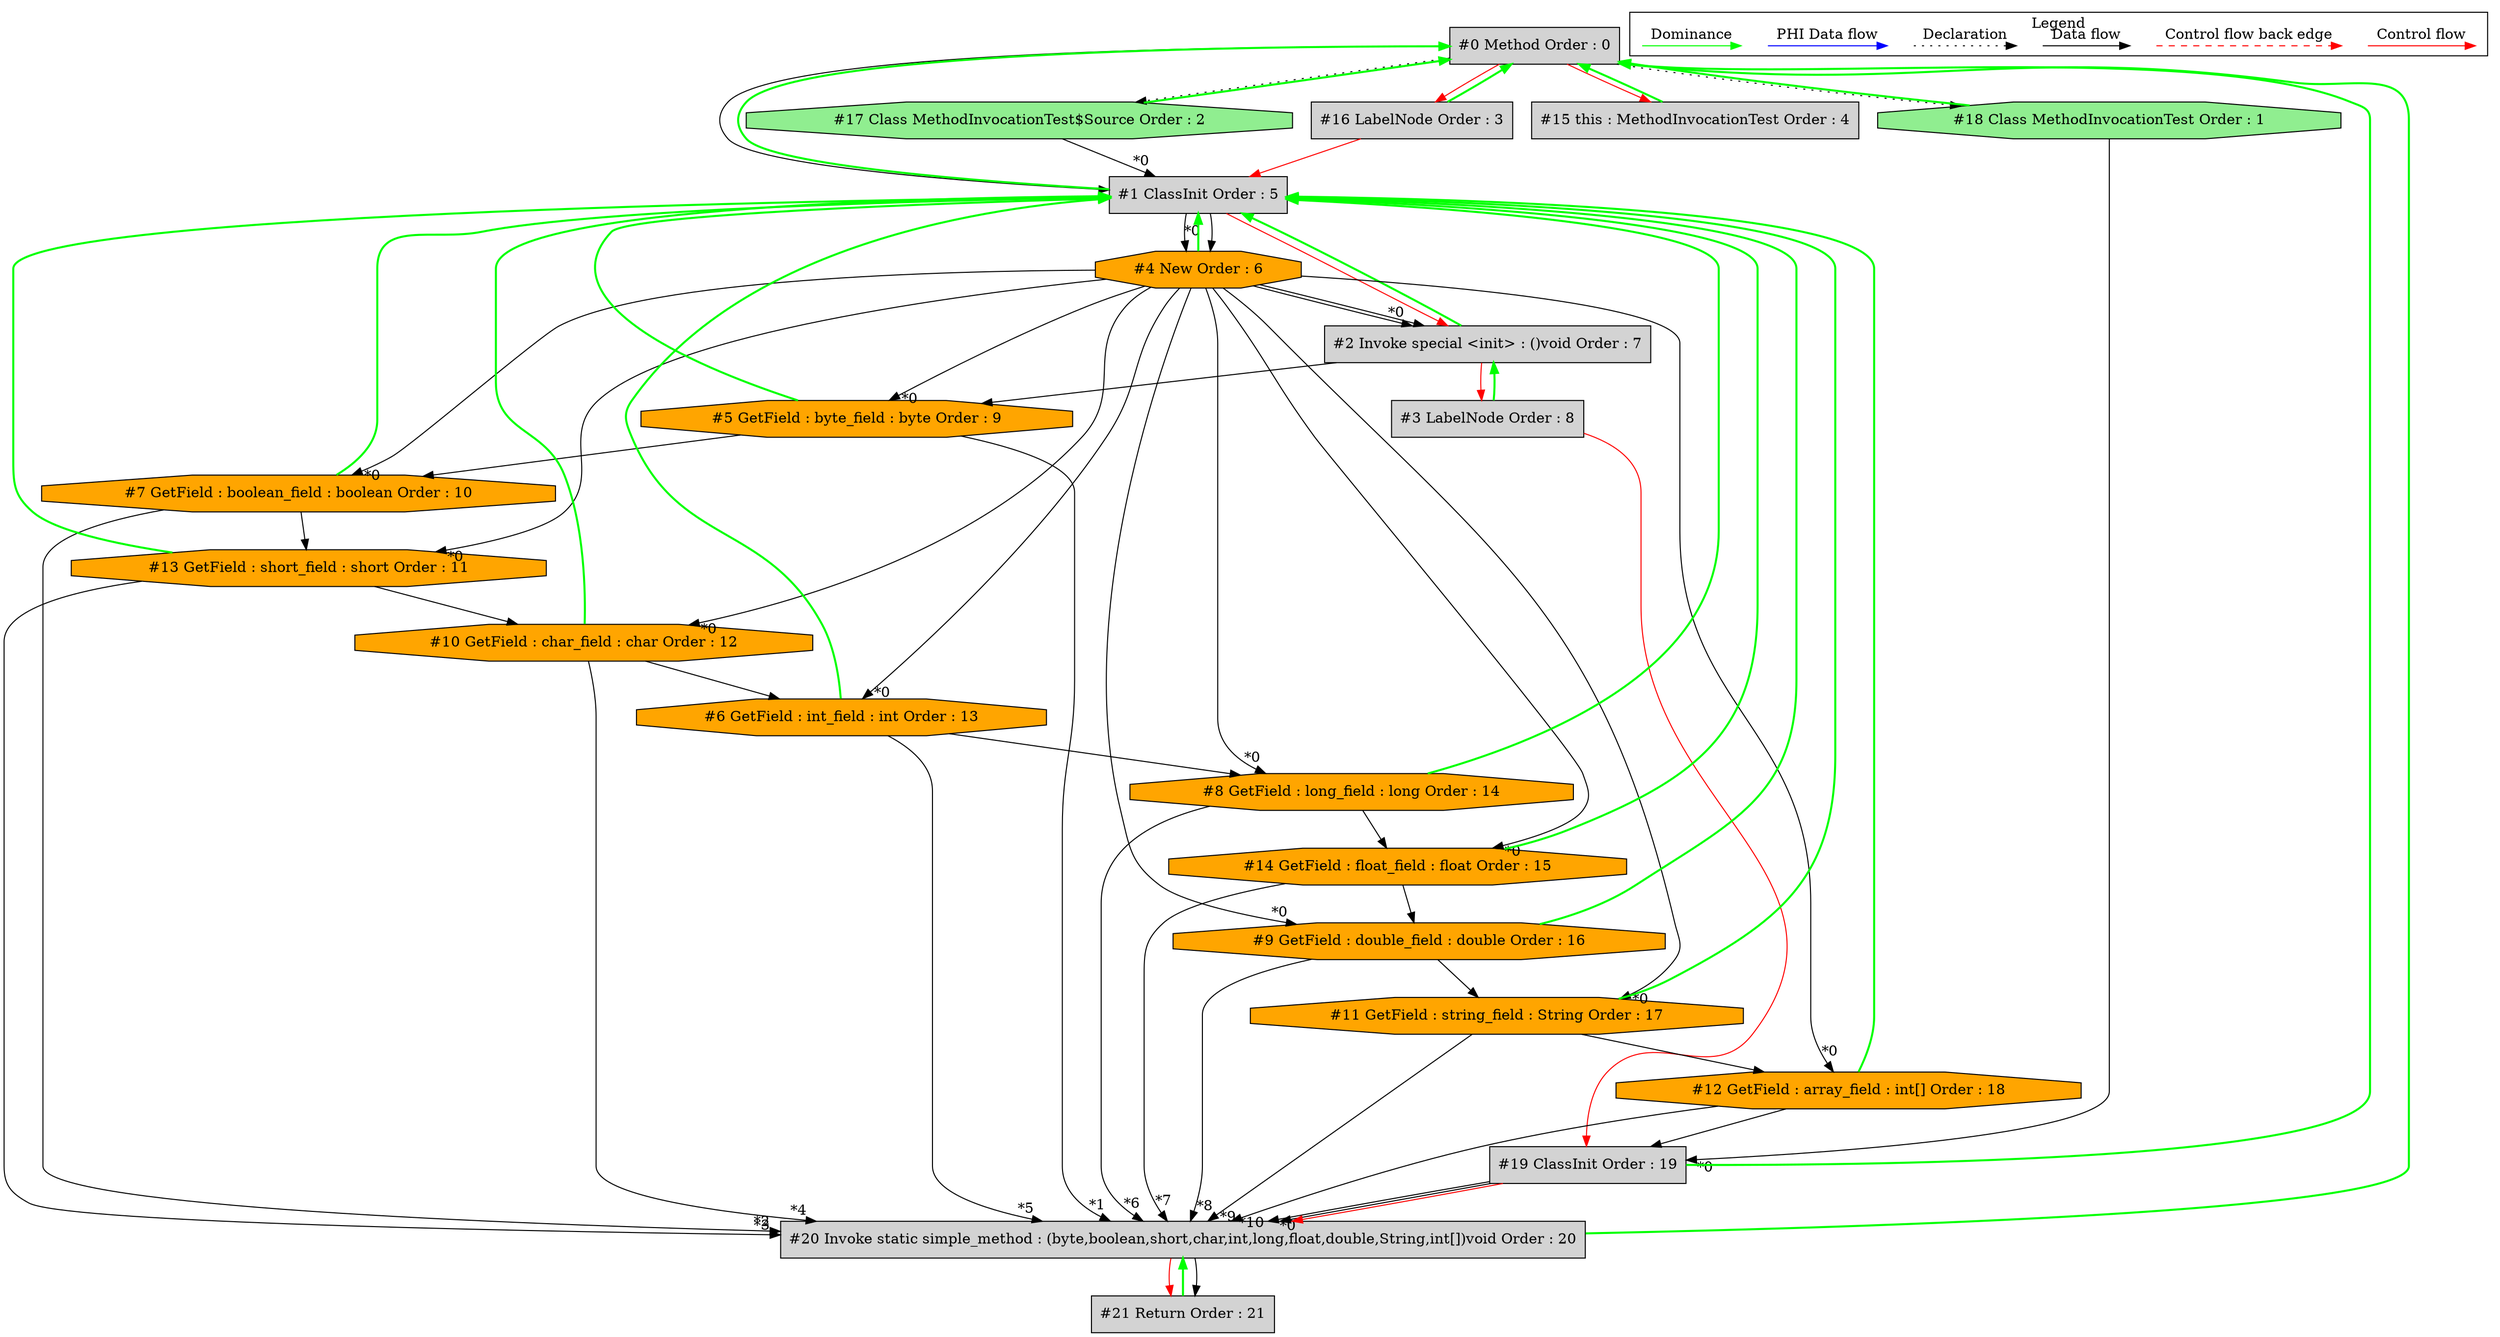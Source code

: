 digraph debugoutput {
 node0[label="#0 Method Order : 0",shape=box, fillcolor=lightgrey, style=filled];
 node1[label="#1 ClassInit Order : 5",shape=box, fillcolor=lightgrey, style=filled];
 node1 -> node0[dir="forward" color="green" penwidth="2"];
 node17 -> node1[headlabel="*0", labeldistance=2];
 node16 -> node1[labeldistance=2, color=red, fontcolor=red];
 node0 -> node1;
 node2[label="#2 Invoke special <init> : ()void Order : 7",shape=box, fillcolor=lightgrey, style=filled];
 node2 -> node1[dir="forward" color="green" penwidth="2"];
 node4 -> node2[headlabel="*0", labeldistance=2];
 node1 -> node2[labeldistance=2, color=red, fontcolor=red];
 node4 -> node2;
 node3[label="#3 LabelNode Order : 8",shape=box, fillcolor=lightgrey, style=filled];
 node3 -> node2[dir="forward" color="green" penwidth="2"];
 node2 -> node3[labeldistance=2, color=red, fontcolor=red];
 node4[label="#4 New Order : 6",shape=octagon, fillcolor=orange, style=filled];
 node4 -> node1[dir="forward" color="green" penwidth="2"];
 node1 -> node4[headlabel="*0", labeldistance=2];
 node1 -> node4;
 node5[label="#5 GetField : byte_field : byte Order : 9",shape=octagon, fillcolor=orange, style=filled];
 node5 -> node1[dir="forward" color="green" penwidth="2"];
 node4 -> node5[headlabel="*0", labeldistance=2];
 node2 -> node5;
 node6[label="#6 GetField : int_field : int Order : 13",shape=octagon, fillcolor=orange, style=filled];
 node6 -> node1[dir="forward" color="green" penwidth="2"];
 node4 -> node6[headlabel="*0", labeldistance=2];
 node10 -> node6;
 node7[label="#7 GetField : boolean_field : boolean Order : 10",shape=octagon, fillcolor=orange, style=filled];
 node7 -> node1[dir="forward" color="green" penwidth="2"];
 node4 -> node7[headlabel="*0", labeldistance=2];
 node5 -> node7;
 node8[label="#8 GetField : long_field : long Order : 14",shape=octagon, fillcolor=orange, style=filled];
 node8 -> node1[dir="forward" color="green" penwidth="2"];
 node4 -> node8[headlabel="*0", labeldistance=2];
 node6 -> node8;
 node9[label="#9 GetField : double_field : double Order : 16",shape=octagon, fillcolor=orange, style=filled];
 node9 -> node1[dir="forward" color="green" penwidth="2"];
 node4 -> node9[headlabel="*0", labeldistance=2];
 node14 -> node9;
 node10[label="#10 GetField : char_field : char Order : 12",shape=octagon, fillcolor=orange, style=filled];
 node10 -> node1[dir="forward" color="green" penwidth="2"];
 node4 -> node10[headlabel="*0", labeldistance=2];
 node13 -> node10;
 node11[label="#11 GetField : string_field : String Order : 17",shape=octagon, fillcolor=orange, style=filled];
 node11 -> node1[dir="forward" color="green" penwidth="2"];
 node4 -> node11[headlabel="*0", labeldistance=2];
 node9 -> node11;
 node12[label="#12 GetField : array_field : int[] Order : 18",shape=octagon, fillcolor=orange, style=filled];
 node12 -> node1[dir="forward" color="green" penwidth="2"];
 node4 -> node12[headlabel="*0", labeldistance=2];
 node11 -> node12;
 node13[label="#13 GetField : short_field : short Order : 11",shape=octagon, fillcolor=orange, style=filled];
 node13 -> node1[dir="forward" color="green" penwidth="2"];
 node4 -> node13[headlabel="*0", labeldistance=2];
 node7 -> node13;
 node14[label="#14 GetField : float_field : float Order : 15",shape=octagon, fillcolor=orange, style=filled];
 node14 -> node1[dir="forward" color="green" penwidth="2"];
 node4 -> node14[headlabel="*0", labeldistance=2];
 node8 -> node14;
 node15[label="#15 this : MethodInvocationTest Order : 4",shape=box, fillcolor=lightgrey, style=filled];
 node15 -> node0[dir="forward" color="green" penwidth="2"];
 node0 -> node15[labeldistance=2, color=red, fontcolor=red];
 node16[label="#16 LabelNode Order : 3",shape=box, fillcolor=lightgrey, style=filled];
 node16 -> node0[dir="forward" color="green" penwidth="2"];
 node0 -> node16[labeldistance=2, color=red, fontcolor=red];
 node17[label="#17 Class MethodInvocationTest$Source Order : 2",shape=octagon, fillcolor=lightgreen, style=filled];
 node17 -> node0[dir="forward" color="green" penwidth="2"];
 node0 -> node17[style=dotted];
 node18[label="#18 Class MethodInvocationTest Order : 1",shape=octagon, fillcolor=lightgreen, style=filled];
 node18 -> node0[dir="forward" color="green" penwidth="2"];
 node0 -> node18[style=dotted];
 node19[label="#19 ClassInit Order : 19",shape=box, fillcolor=lightgrey, style=filled];
 node19 -> node0[dir="forward" color="green" penwidth="2"];
 node18 -> node19[headlabel="*0", labeldistance=2];
 node12 -> node19;
 node3 -> node19[labeldistance=2, color=red, fontcolor=red];
 node20[label="#20 Invoke static simple_method : (byte,boolean,short,char,int,long,float,double,String,int[])void Order : 20",shape=box, fillcolor=lightgrey, style=filled];
 node20 -> node0[dir="forward" color="green" penwidth="2"];
 node19 -> node20[headlabel="*0", labeldistance=2];
 node5 -> node20[headlabel="*1", labeldistance=2];
 node7 -> node20[headlabel="*2", labeldistance=2];
 node13 -> node20[headlabel="*3", labeldistance=2];
 node10 -> node20[headlabel="*4", labeldistance=2];
 node6 -> node20[headlabel="*5", labeldistance=2];
 node8 -> node20[headlabel="*6", labeldistance=2];
 node14 -> node20[headlabel="*7", labeldistance=2];
 node9 -> node20[headlabel="*8", labeldistance=2];
 node11 -> node20[headlabel="*9", labeldistance=2];
 node12 -> node20[headlabel="*10", labeldistance=2];
 node19 -> node20;
 node19 -> node20[labeldistance=2, color=red, fontcolor=red];
 node21[label="#21 Return Order : 21",shape=box, fillcolor=lightgrey, style=filled];
 node21 -> node20[dir="forward" color="green" penwidth="2"];
 node20 -> node21[labeldistance=2, color=red, fontcolor=red];
 node20 -> node21;
 subgraph cluster_000 {
  label = "Legend";
  node [shape=point]
  {
   rank=same;
   c0 [style = invis];
   c1 [style = invis];
   c2 [style = invis];
   c3 [style = invis];
   d0 [style = invis];
   d1 [style = invis];
   d2 [style = invis];
   d3 [style = invis];
   d4 [style = invis];
   d5 [style = invis];
   d6 [style = invis];
   d7 [style = invis];
  }
  c0 -> c1 [label="Control flow", style=solid, color=red]
  c2 -> c3 [label="Control flow back edge", style=dashed, color=red]
  d0 -> d1 [label="Data flow"]
  d2 -> d3 [label="Declaration", style=dotted]
  d4 -> d5 [label="PHI Data flow", color=blue]
  d6 -> d7 [label="Dominance", color=green]
 }

}
